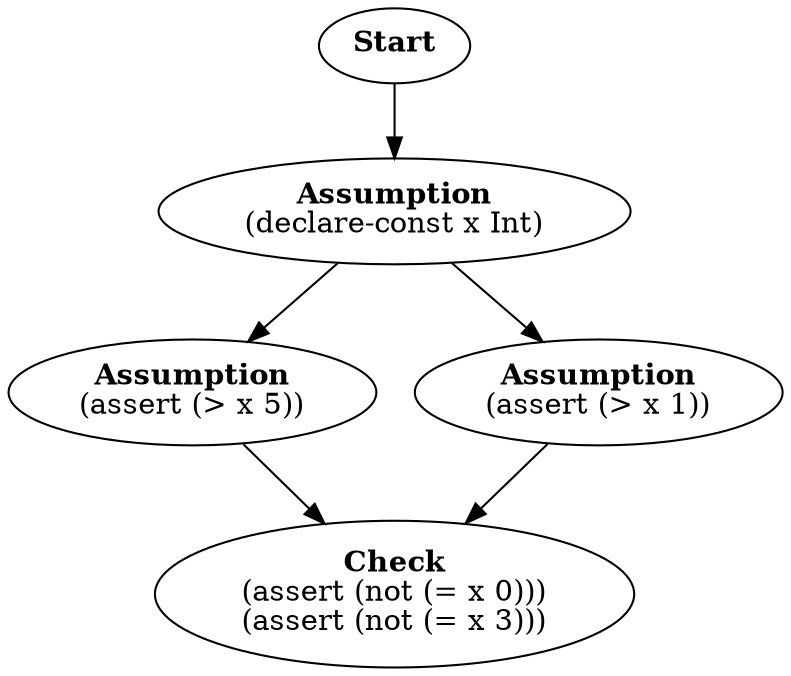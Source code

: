 digraph {
  0 [label=<<b>Start</b><br/>>]
  1 [label=<<b>Assumption</b><br/>(declare-const x Int)>]
  2 [label=<<b>Assumption</b><br/>(assert (&gt; x 5))>]
  3 [label=<<b>Assumption</b><br/>(assert (&gt; x 1))>]
  4 [label=<<b>Check</b><br/>(assert (not (= x 0)))<br/>(assert (not (= x 3)))>]
  0 -> 1
  1 -> 2
  1 -> 3
  2 -> 4
  3 -> 4
}
